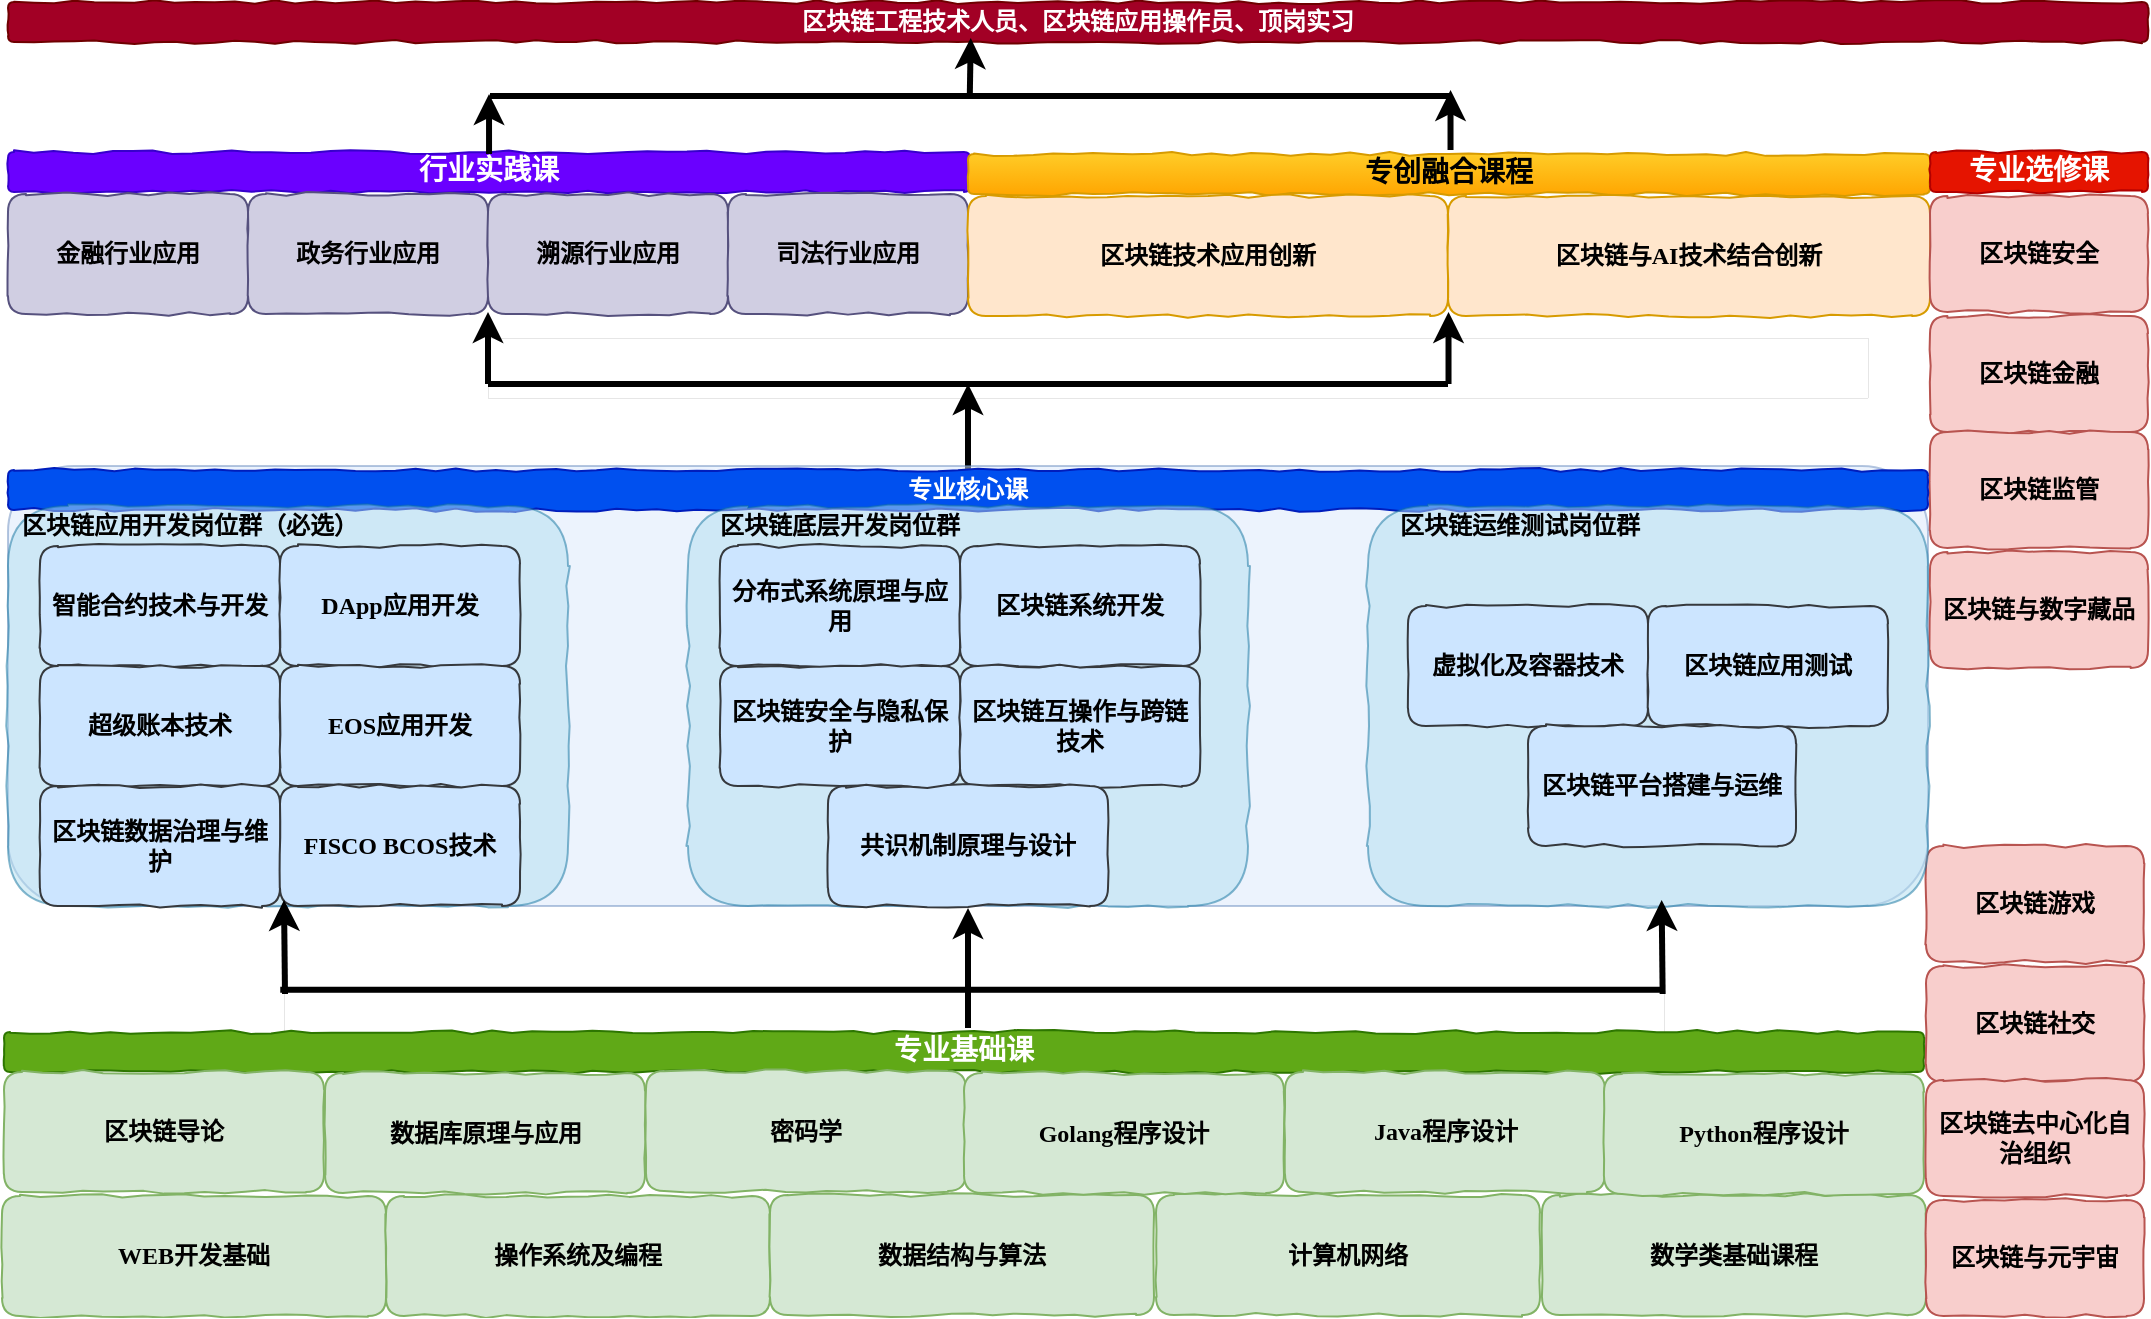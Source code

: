<mxfile version="22.1.11" type="github">
  <diagram name="第 1 页" id="vJFw21bzTjTVhdT_yDeT">
    <mxGraphModel dx="2514" dy="868" grid="1" gridSize="10" guides="1" tooltips="1" connect="1" arrows="1" fold="1" page="1" pageScale="1" pageWidth="827" pageHeight="1169" math="0" shadow="0">
      <root>
        <mxCell id="0" />
        <mxCell id="1" parent="0" />
        <mxCell id="W4N1N9zn9b0fGI2UVzIe-27" value="" style="group;dashed=1;dashPattern=8 8;strokeWidth=0;strokeColor=default;container=0;" parent="1" vertex="1" connectable="0">
          <mxGeometry x="-192" y="1275" width="690" height="30" as="geometry" />
        </mxCell>
        <mxCell id="W4N1N9zn9b0fGI2UVzIe-32" value="" style="group" parent="1" vertex="1" connectable="0">
          <mxGeometry x="-330" y="855" width="481" height="81" as="geometry" />
        </mxCell>
        <mxCell id="W4N1N9zn9b0fGI2UVzIe-33" value="&lt;font style=&quot;font-size: 14px;&quot;&gt;行业实践课&lt;br&gt;&lt;/font&gt;" style="rounded=1;whiteSpace=wrap;html=1;comic=1;fillColor=#6a00ff;strokeColor=#3700CC;fontColor=#ffffff;fontFamily=Comic Sans MS;fontStyle=1;container=0;" parent="W4N1N9zn9b0fGI2UVzIe-32" vertex="1">
          <mxGeometry width="481" height="20" as="geometry" />
        </mxCell>
        <mxCell id="W4N1N9zn9b0fGI2UVzIe-34" value="&lt;div&gt;金融行业应用&lt;/div&gt;" style="rounded=1;whiteSpace=wrap;html=1;comic=1;fontFamily=Comic Sans MS;fillColor=#d0cee2;strokeColor=#56517e;fontStyle=1;container=0;" parent="W4N1N9zn9b0fGI2UVzIe-32" vertex="1">
          <mxGeometry y="21" width="120" height="60" as="geometry" />
        </mxCell>
        <mxCell id="W4N1N9zn9b0fGI2UVzIe-35" value="政务行业应用" style="rounded=1;whiteSpace=wrap;html=1;comic=1;fontFamily=Comic Sans MS;fillColor=#d0cee2;strokeColor=#56517e;fontStyle=1;container=0;" parent="W4N1N9zn9b0fGI2UVzIe-32" vertex="1">
          <mxGeometry x="120" y="21" width="120" height="60" as="geometry" />
        </mxCell>
        <mxCell id="W4N1N9zn9b0fGI2UVzIe-36" value="溯源行业应用" style="rounded=1;whiteSpace=wrap;html=1;comic=1;fontFamily=Comic Sans MS;fillColor=#d0cee2;strokeColor=#56517e;fontStyle=1;container=0;" parent="W4N1N9zn9b0fGI2UVzIe-32" vertex="1">
          <mxGeometry x="240" y="21" width="120" height="60" as="geometry" />
        </mxCell>
        <mxCell id="W4N1N9zn9b0fGI2UVzIe-37" value="司法行业应用" style="rounded=1;whiteSpace=wrap;html=1;comic=1;fontFamily=Comic Sans MS;fillColor=#d0cee2;strokeColor=#56517e;fontStyle=1;container=0;" parent="W4N1N9zn9b0fGI2UVzIe-32" vertex="1">
          <mxGeometry x="360" y="21" width="120" height="60" as="geometry" />
        </mxCell>
        <mxCell id="W4N1N9zn9b0fGI2UVzIe-38" value="" style="group" parent="1" vertex="1" connectable="0">
          <mxGeometry x="150" y="856" width="481" height="81" as="geometry" />
        </mxCell>
        <mxCell id="W4N1N9zn9b0fGI2UVzIe-39" value="&lt;font style=&quot;font-size: 14px;&quot;&gt;专创融合课程&lt;br&gt;&lt;/font&gt;" style="rounded=1;whiteSpace=wrap;html=1;comic=1;fillColor=#ffcd28;strokeColor=#d79b00;fontFamily=Comic Sans MS;fontStyle=1;container=0;gradientColor=#ffa500;" parent="W4N1N9zn9b0fGI2UVzIe-38" vertex="1">
          <mxGeometry width="481" height="20" as="geometry" />
        </mxCell>
        <mxCell id="W4N1N9zn9b0fGI2UVzIe-40" value="&lt;div&gt;区块链技术应用创新&lt;/div&gt;" style="rounded=1;whiteSpace=wrap;html=1;comic=1;fontFamily=Comic Sans MS;fillColor=#ffe6cc;strokeColor=#d79b00;fontStyle=1;container=0;" parent="W4N1N9zn9b0fGI2UVzIe-38" vertex="1">
          <mxGeometry y="21" width="240" height="60" as="geometry" />
        </mxCell>
        <mxCell id="W4N1N9zn9b0fGI2UVzIe-41" value="&lt;div&gt;&lt;/div&gt;区块链与AI技术&lt;span style=&quot;background-color: initial;&quot;&gt;结合创新&lt;/span&gt;" style="rounded=1;whiteSpace=wrap;html=1;comic=1;fontFamily=Comic Sans MS;fillColor=#ffe6cc;strokeColor=#d79b00;fontStyle=1;container=0;" parent="W4N1N9zn9b0fGI2UVzIe-38" vertex="1">
          <mxGeometry x="240" y="21" width="241" height="60" as="geometry" />
        </mxCell>
        <mxCell id="W4N1N9zn9b0fGI2UVzIe-42" value="" style="group;dashed=1;dashPattern=8 8;strokeWidth=0;strokeColor=default;container=0;" parent="1" vertex="1" connectable="0">
          <mxGeometry x="-90" y="948" width="690" height="30" as="geometry" />
        </mxCell>
        <mxCell id="W4N1N9zn9b0fGI2UVzIe-44" value="&lt;font style=&quot;font-size: 14px;&quot;&gt;专业选修课&lt;br&gt;&lt;/font&gt;" style="rounded=1;whiteSpace=wrap;html=1;comic=1;fillColor=#e51400;strokeColor=#B20000;fontFamily=Comic Sans MS;fontStyle=1;container=0;fontColor=#ffffff;" parent="1" vertex="1">
          <mxGeometry x="631" y="855" width="109" height="20" as="geometry" />
        </mxCell>
        <mxCell id="W4N1N9zn9b0fGI2UVzIe-45" value="&lt;div&gt;区块链安全&lt;/div&gt;" style="rounded=1;whiteSpace=wrap;html=1;comic=1;fontFamily=Comic Sans MS;fillColor=#f8cecc;strokeColor=#b85450;fontStyle=1;container=0;" parent="1" vertex="1">
          <mxGeometry x="631" y="877" width="109" height="58" as="geometry" />
        </mxCell>
        <mxCell id="W4N1N9zn9b0fGI2UVzIe-49" value="区块链工程技术人员、区块链应用操作员、顶岗实习" style="rounded=1;whiteSpace=wrap;html=1;comic=1;fillColor=#a20025;strokeColor=#6F0000;fontFamily=Comic Sans MS;fontStyle=1;fontColor=#ffffff;" parent="1" vertex="1">
          <mxGeometry x="-330" y="780" width="1070" height="20" as="geometry" />
        </mxCell>
        <mxCell id="W4N1N9zn9b0fGI2UVzIe-55" value="" style="group" parent="1" vertex="1" connectable="0">
          <mxGeometry x="-89" y="780" width="480.26" height="60" as="geometry" />
        </mxCell>
        <mxCell id="W4N1N9zn9b0fGI2UVzIe-56" value="" style="endArrow=classic;html=1;rounded=0;strokeWidth=3;" parent="W4N1N9zn9b0fGI2UVzIe-55" edge="1">
          <mxGeometry width="50" height="50" relative="1" as="geometry">
            <mxPoint x="480.26" y="74" as="sourcePoint" />
            <mxPoint x="480.26" y="44" as="targetPoint" />
          </mxGeometry>
        </mxCell>
        <mxCell id="W4N1N9zn9b0fGI2UVzIe-57" value="" style="endArrow=none;html=1;rounded=0;strokeWidth=3;" parent="W4N1N9zn9b0fGI2UVzIe-55" edge="1">
          <mxGeometry width="50" height="50" relative="1" as="geometry">
            <mxPoint y="47" as="sourcePoint" />
            <mxPoint x="480" y="47" as="targetPoint" />
          </mxGeometry>
        </mxCell>
        <mxCell id="W4N1N9zn9b0fGI2UVzIe-58" value="" style="endArrow=classic;html=1;rounded=0;exitX=0.5;exitY=0;exitDx=0;exitDy=0;strokeWidth=3;" parent="1" edge="1">
          <mxGeometry width="50" height="50" relative="1" as="geometry">
            <mxPoint x="150.88" y="828" as="sourcePoint" />
            <mxPoint x="151.38" y="798" as="targetPoint" />
          </mxGeometry>
        </mxCell>
        <mxCell id="W4N1N9zn9b0fGI2UVzIe-59" value="" style="endArrow=classic;html=1;rounded=0;strokeWidth=3;" parent="1" edge="1">
          <mxGeometry width="50" height="50" relative="1" as="geometry">
            <mxPoint x="-89.48" y="856" as="sourcePoint" />
            <mxPoint x="-89.48" y="826" as="targetPoint" />
          </mxGeometry>
        </mxCell>
        <mxCell id="W4N1N9zn9b0fGI2UVzIe-89" value="" style="group" parent="1" vertex="1" connectable="0">
          <mxGeometry x="-333" y="1296" width="962" height="141" as="geometry" />
        </mxCell>
        <mxCell id="W4N1N9zn9b0fGI2UVzIe-2" value="" style="group" parent="W4N1N9zn9b0fGI2UVzIe-89" vertex="1" connectable="0">
          <mxGeometry x="1" width="960" height="80" as="geometry" />
        </mxCell>
        <mxCell id="W4N1N9zn9b0fGI2UVzIe-3" value="&lt;font style=&quot;font-size: 14px;&quot;&gt;专业基础课&lt;br&gt;&lt;/font&gt;" style="rounded=1;whiteSpace=wrap;html=1;comic=1;fillColor=#60a917;strokeColor=#2D7600;fontColor=#FFFFFF;fontFamily=Comic Sans MS;fontStyle=1" parent="W4N1N9zn9b0fGI2UVzIe-2" vertex="1">
          <mxGeometry y="-1" width="960" height="20" as="geometry" />
        </mxCell>
        <mxCell id="W4N1N9zn9b0fGI2UVzIe-61" value="WEB开发基础" style="rounded=1;whiteSpace=wrap;html=1;comic=1;fontFamily=Comic Sans MS;fillColor=#d5e8d4;strokeColor=#82b366;fontColor=#000000;fontStyle=1" parent="W4N1N9zn9b0fGI2UVzIe-89" vertex="1">
          <mxGeometry y="81" width="192" height="60" as="geometry" />
        </mxCell>
        <mxCell id="W4N1N9zn9b0fGI2UVzIe-62" value="操作系统及编程" style="rounded=1;whiteSpace=wrap;html=1;comic=1;fontFamily=Comic Sans MS;fillColor=#d5e8d4;strokeColor=#82b366;fontColor=#000000;fontStyle=1" parent="W4N1N9zn9b0fGI2UVzIe-89" vertex="1">
          <mxGeometry x="192" y="81" width="192" height="60" as="geometry" />
        </mxCell>
        <mxCell id="W4N1N9zn9b0fGI2UVzIe-63" value="数据结构与算法" style="rounded=1;whiteSpace=wrap;html=1;comic=1;fontFamily=Comic Sans MS;fillColor=#d5e8d4;strokeColor=#82b366;fontColor=#000000;fontStyle=1" parent="W4N1N9zn9b0fGI2UVzIe-89" vertex="1">
          <mxGeometry x="384" y="80.5" width="192" height="60" as="geometry" />
        </mxCell>
        <mxCell id="W4N1N9zn9b0fGI2UVzIe-64" value="计算机网络" style="rounded=1;whiteSpace=wrap;html=1;comic=1;fontFamily=Comic Sans MS;fillColor=#d5e8d4;strokeColor=#82b366;fontColor=#000000;fontStyle=1" parent="W4N1N9zn9b0fGI2UVzIe-89" vertex="1">
          <mxGeometry x="577" y="80.5" width="192" height="60" as="geometry" />
        </mxCell>
        <mxCell id="W4N1N9zn9b0fGI2UVzIe-65" value="数学类基础课程" style="rounded=1;whiteSpace=wrap;html=1;comic=1;fontFamily=Comic Sans MS;fillColor=#d5e8d4;strokeColor=#82b366;fontColor=#000000;fontStyle=1" parent="W4N1N9zn9b0fGI2UVzIe-89" vertex="1">
          <mxGeometry x="770" y="80.5" width="192" height="60" as="geometry" />
        </mxCell>
        <mxCell id="W4N1N9zn9b0fGI2UVzIe-69" value="区块链导论" style="rounded=1;whiteSpace=wrap;html=1;comic=1;fontFamily=Comic Sans MS;fillColor=#d5e8d4;strokeColor=#82b366;fontColor=#000000;fontStyle=1" parent="W4N1N9zn9b0fGI2UVzIe-89" vertex="1">
          <mxGeometry x="1" y="19" width="160" height="60" as="geometry" />
        </mxCell>
        <mxCell id="W4N1N9zn9b0fGI2UVzIe-70" value="数据库原理与应用" style="rounded=1;whiteSpace=wrap;html=1;comic=1;fontFamily=Comic Sans MS;fillColor=#d5e8d4;strokeColor=#82b366;fontColor=#000000;fontStyle=1" parent="W4N1N9zn9b0fGI2UVzIe-89" vertex="1">
          <mxGeometry x="161.5" y="19.5" width="160" height="60" as="geometry" />
        </mxCell>
        <mxCell id="W4N1N9zn9b0fGI2UVzIe-71" value="密码学" style="rounded=1;whiteSpace=wrap;html=1;comic=1;fontFamily=Comic Sans MS;fillColor=#d5e8d4;strokeColor=#82b366;fontColor=#000000;fontStyle=1" parent="W4N1N9zn9b0fGI2UVzIe-89" vertex="1">
          <mxGeometry x="322" y="18.5" width="160" height="60" as="geometry" />
        </mxCell>
        <mxCell id="W4N1N9zn9b0fGI2UVzIe-72" value="Golang程序设计" style="rounded=1;whiteSpace=wrap;html=1;comic=1;fontFamily=Comic Sans MS;fillColor=#d5e8d4;strokeColor=#82b366;fontColor=#000000;fontStyle=1" parent="W4N1N9zn9b0fGI2UVzIe-89" vertex="1">
          <mxGeometry x="481" y="19.5" width="160" height="60" as="geometry" />
        </mxCell>
        <mxCell id="W4N1N9zn9b0fGI2UVzIe-73" value="Java程序设计" style="rounded=1;whiteSpace=wrap;html=1;comic=1;fontFamily=Comic Sans MS;fillColor=#d5e8d4;strokeColor=#82b366;fontColor=#000000;fontStyle=1" parent="W4N1N9zn9b0fGI2UVzIe-89" vertex="1">
          <mxGeometry x="641.5" y="19" width="160" height="60" as="geometry" />
        </mxCell>
        <mxCell id="W4N1N9zn9b0fGI2UVzIe-74" value="Python程序设计" style="rounded=1;whiteSpace=wrap;html=1;comic=1;fontFamily=Comic Sans MS;fillColor=#d5e8d4;strokeColor=#82b366;fontColor=#000000;fontStyle=1" parent="W4N1N9zn9b0fGI2UVzIe-89" vertex="1">
          <mxGeometry x="801" y="20" width="160" height="60" as="geometry" />
        </mxCell>
        <mxCell id="W4N1N9zn9b0fGI2UVzIe-29" value="" style="endArrow=classic;html=1;rounded=0;strokeWidth=3;" parent="1" edge="1">
          <mxGeometry width="50" height="50" relative="1" as="geometry">
            <mxPoint x="150" y="1293" as="sourcePoint" />
            <mxPoint x="150" y="1233" as="targetPoint" />
          </mxGeometry>
        </mxCell>
        <mxCell id="W4N1N9zn9b0fGI2UVzIe-51" value="" style="endArrow=classic;html=1;rounded=0;strokeWidth=3;exitX=0.5;exitY=0;exitDx=0;exitDy=0;" parent="1" edge="1">
          <mxGeometry width="50" height="50" relative="1" as="geometry">
            <mxPoint x="150" y="1014" as="sourcePoint" />
            <mxPoint x="150" y="971" as="targetPoint" />
          </mxGeometry>
        </mxCell>
        <mxCell id="W4N1N9zn9b0fGI2UVzIe-52" value="" style="endArrow=classic;html=1;rounded=0;strokeWidth=3;" parent="1" edge="1">
          <mxGeometry width="50" height="50" relative="1" as="geometry">
            <mxPoint x="-90" y="971" as="sourcePoint" />
            <mxPoint x="-90" y="935" as="targetPoint" />
          </mxGeometry>
        </mxCell>
        <mxCell id="W4N1N9zn9b0fGI2UVzIe-53" value="" style="endArrow=classic;html=1;rounded=0;strokeWidth=3;" parent="1" edge="1">
          <mxGeometry width="50" height="50" relative="1" as="geometry">
            <mxPoint x="390.26" y="971" as="sourcePoint" />
            <mxPoint x="390.26" y="935" as="targetPoint" />
          </mxGeometry>
        </mxCell>
        <mxCell id="W4N1N9zn9b0fGI2UVzIe-54" value="" style="endArrow=none;html=1;rounded=0;strokeWidth=3;" parent="1" edge="1">
          <mxGeometry width="50" height="50" relative="1" as="geometry">
            <mxPoint x="-90" y="971" as="sourcePoint" />
            <mxPoint x="390" y="971" as="targetPoint" />
          </mxGeometry>
        </mxCell>
        <mxCell id="W4N1N9zn9b0fGI2UVzIe-137" value="&lt;div&gt;区块链金融&lt;/div&gt;" style="rounded=1;whiteSpace=wrap;html=1;comic=1;fontFamily=Comic Sans MS;fillColor=#f8cecc;strokeColor=#b85450;fontStyle=1;container=0;" parent="1" vertex="1">
          <mxGeometry x="631" y="937" width="109" height="58" as="geometry" />
        </mxCell>
        <mxCell id="W4N1N9zn9b0fGI2UVzIe-138" value="&lt;div&gt;区块链监管&lt;/div&gt;" style="rounded=1;whiteSpace=wrap;html=1;comic=1;fontFamily=Comic Sans MS;fillColor=#f8cecc;strokeColor=#b85450;fontStyle=1;container=0;" parent="1" vertex="1">
          <mxGeometry x="631" y="995" width="109" height="58" as="geometry" />
        </mxCell>
        <mxCell id="W4N1N9zn9b0fGI2UVzIe-139" value="&lt;div&gt;区块链与数字藏品&lt;/div&gt;" style="rounded=1;whiteSpace=wrap;html=1;comic=1;fontFamily=Comic Sans MS;fillColor=#f8cecc;strokeColor=#b85450;fontStyle=1;container=0;" parent="1" vertex="1">
          <mxGeometry x="631" y="1055" width="109" height="58" as="geometry" />
        </mxCell>
        <mxCell id="W4N1N9zn9b0fGI2UVzIe-140" value="&lt;div&gt;区块链游戏&lt;/div&gt;" style="rounded=1;whiteSpace=wrap;html=1;comic=1;fontFamily=Comic Sans MS;fillColor=#f8cecc;strokeColor=#b85450;fontStyle=1;container=0;" parent="1" vertex="1">
          <mxGeometry x="629" y="1202" width="109" height="58" as="geometry" />
        </mxCell>
        <mxCell id="W4N1N9zn9b0fGI2UVzIe-141" value="&lt;div&gt;区块链社交&lt;/div&gt;" style="rounded=1;whiteSpace=wrap;html=1;comic=1;fontFamily=Comic Sans MS;fillColor=#f8cecc;strokeColor=#b85450;fontStyle=1;container=0;" parent="1" vertex="1">
          <mxGeometry x="629" y="1262" width="109" height="58" as="geometry" />
        </mxCell>
        <mxCell id="W4N1N9zn9b0fGI2UVzIe-142" value="&lt;div&gt;区块链去中心化自治组织&lt;/div&gt;" style="rounded=1;whiteSpace=wrap;html=1;comic=1;fontFamily=Comic Sans MS;fillColor=#f8cecc;strokeColor=#b85450;fontStyle=1;container=0;" parent="1" vertex="1">
          <mxGeometry x="629" y="1319" width="109" height="58" as="geometry" />
        </mxCell>
        <mxCell id="W4N1N9zn9b0fGI2UVzIe-143" value="&lt;div&gt;区块链与元宇宙&lt;/div&gt;" style="rounded=1;whiteSpace=wrap;html=1;comic=1;fontFamily=Comic Sans MS;fillColor=#f8cecc;strokeColor=#b85450;fontStyle=1;container=0;" parent="1" vertex="1">
          <mxGeometry x="629" y="1379" width="109" height="58" as="geometry" />
        </mxCell>
        <mxCell id="atn7iwoYlmSWLf445jFX-1" value="" style="group;rounded=1;" vertex="1" connectable="0" parent="1">
          <mxGeometry x="-330" y="1012" width="960" height="220" as="geometry" />
        </mxCell>
        <mxCell id="atn7iwoYlmSWLf445jFX-2" value="" style="rounded=1;whiteSpace=wrap;html=1;opacity=50;fillColor=#dae8fc;strokeColor=#6c8ebf;glass=0;" vertex="1" parent="atn7iwoYlmSWLf445jFX-1">
          <mxGeometry width="960" height="220" as="geometry" />
        </mxCell>
        <mxCell id="atn7iwoYlmSWLf445jFX-3" value="专业核心课" style="rounded=1;whiteSpace=wrap;html=1;comic=1;fillColor=#0050ef;strokeColor=#001DBC;fontColor=#FFFFFF;fontFamily=Comic Sans MS;fontStyle=1" vertex="1" parent="atn7iwoYlmSWLf445jFX-1">
          <mxGeometry y="2" width="960" height="20" as="geometry" />
        </mxCell>
        <mxCell id="atn7iwoYlmSWLf445jFX-4" value="" style="rounded=1;whiteSpace=wrap;html=1;comic=1;fontFamily=Comic Sans MS;fillColor=#b1ddf0;strokeColor=#10739e;fontColor=#FFFFFF;fontStyle=1;opacity=50;" vertex="1" parent="atn7iwoYlmSWLf445jFX-1">
          <mxGeometry y="20" width="280" height="200" as="geometry" />
        </mxCell>
        <mxCell id="atn7iwoYlmSWLf445jFX-5" value="区块链应用开发岗位群（必选）" style="text;html=1;strokeColor=none;fillColor=none;align=center;verticalAlign=middle;whiteSpace=wrap;rounded=0;fontFamily=Comic Sans MS;fontColor=#000000;fontStyle=1" vertex="1" parent="atn7iwoYlmSWLf445jFX-1">
          <mxGeometry x="6" y="20" width="170" height="20" as="geometry" />
        </mxCell>
        <mxCell id="atn7iwoYlmSWLf445jFX-6" value="&lt;div&gt;智能合约技术与开发&lt;/div&gt;" style="rounded=1;whiteSpace=wrap;html=1;comic=1;fontFamily=Comic Sans MS;fillColor=#cce5ff;strokeColor=#36393d;fontStyle=1" vertex="1" parent="atn7iwoYlmSWLf445jFX-1">
          <mxGeometry x="16" y="40" width="120" height="60" as="geometry" />
        </mxCell>
        <mxCell id="atn7iwoYlmSWLf445jFX-7" value="&lt;div&gt;DApp应用开发&lt;/div&gt;" style="rounded=1;whiteSpace=wrap;html=1;comic=1;fontFamily=Comic Sans MS;fillColor=#cce5ff;strokeColor=#36393d;fontStyle=1" vertex="1" parent="atn7iwoYlmSWLf445jFX-1">
          <mxGeometry x="136" y="40" width="120" height="60" as="geometry" />
        </mxCell>
        <mxCell id="atn7iwoYlmSWLf445jFX-8" value="&lt;div&gt;超级账本技术&lt;/div&gt;" style="rounded=1;whiteSpace=wrap;html=1;comic=1;fontFamily=Comic Sans MS;fillColor=#cce5ff;strokeColor=#36393d;fontStyle=1" vertex="1" parent="atn7iwoYlmSWLf445jFX-1">
          <mxGeometry x="16" y="100" width="120" height="60" as="geometry" />
        </mxCell>
        <mxCell id="atn7iwoYlmSWLf445jFX-9" value="&lt;div&gt;EOS应用开发&lt;/div&gt;" style="rounded=1;whiteSpace=wrap;html=1;comic=1;fontFamily=Comic Sans MS;fillColor=#cce5ff;strokeColor=#36393d;fontStyle=1" vertex="1" parent="atn7iwoYlmSWLf445jFX-1">
          <mxGeometry x="136" y="100" width="120" height="60" as="geometry" />
        </mxCell>
        <mxCell id="atn7iwoYlmSWLf445jFX-10" value="" style="rounded=1;whiteSpace=wrap;html=1;comic=1;fontFamily=Comic Sans MS;fillColor=#b1ddf0;strokeColor=#10739e;fontColor=#FFFFFF;fontStyle=1;opacity=50;" vertex="1" parent="atn7iwoYlmSWLf445jFX-1">
          <mxGeometry x="340" y="20" width="280" height="200" as="geometry" />
        </mxCell>
        <mxCell id="atn7iwoYlmSWLf445jFX-11" value="区块链底层开发岗位群" style="text;html=1;strokeColor=none;fillColor=none;align=center;verticalAlign=middle;whiteSpace=wrap;rounded=0;fontFamily=Comic Sans MS;fontColor=#000000;fontStyle=1" vertex="1" parent="atn7iwoYlmSWLf445jFX-1">
          <mxGeometry x="346" y="20" width="140" height="20" as="geometry" />
        </mxCell>
        <mxCell id="atn7iwoYlmSWLf445jFX-12" value="&lt;div&gt;区块链安全与隐私保护&lt;/div&gt;" style="rounded=1;whiteSpace=wrap;html=1;comic=1;fontFamily=Comic Sans MS;fillColor=#cce5ff;strokeColor=#36393d;fontStyle=1" vertex="1" parent="atn7iwoYlmSWLf445jFX-1">
          <mxGeometry x="356" y="100" width="120" height="60" as="geometry" />
        </mxCell>
        <mxCell id="atn7iwoYlmSWLf445jFX-13" value="&lt;div&gt;区块链互操作与跨链技术&lt;/div&gt;" style="rounded=1;whiteSpace=wrap;html=1;comic=1;fontFamily=Comic Sans MS;fillColor=#cce5ff;strokeColor=#36393d;fontStyle=1" vertex="1" parent="atn7iwoYlmSWLf445jFX-1">
          <mxGeometry x="476" y="100" width="120" height="60" as="geometry" />
        </mxCell>
        <mxCell id="atn7iwoYlmSWLf445jFX-14" value="" style="rounded=1;whiteSpace=wrap;html=1;comic=1;fontFamily=Comic Sans MS;fillColor=#b1ddf0;strokeColor=#10739e;fontColor=#FFFFFF;fontStyle=1;opacity=50;" vertex="1" parent="atn7iwoYlmSWLf445jFX-1">
          <mxGeometry x="680" y="20" width="280" height="200" as="geometry" />
        </mxCell>
        <mxCell id="atn7iwoYlmSWLf445jFX-15" value="区块链运维测试岗位群" style="text;html=1;strokeColor=none;fillColor=none;align=center;verticalAlign=middle;whiteSpace=wrap;rounded=0;fontFamily=Comic Sans MS;fontColor=#000000;fontStyle=1" vertex="1" parent="atn7iwoYlmSWLf445jFX-1">
          <mxGeometry x="686" y="20" width="140" height="20" as="geometry" />
        </mxCell>
        <mxCell id="atn7iwoYlmSWLf445jFX-16" value="&lt;div&gt;虚拟化及容器技术&lt;/div&gt;" style="rounded=1;whiteSpace=wrap;html=1;comic=1;fontFamily=Comic Sans MS;fillColor=#cce5ff;strokeColor=#36393d;fontStyle=1" vertex="1" parent="atn7iwoYlmSWLf445jFX-1">
          <mxGeometry x="700" y="70" width="120" height="60" as="geometry" />
        </mxCell>
        <mxCell id="atn7iwoYlmSWLf445jFX-17" value="&lt;div&gt;区块链应用测试&lt;/div&gt;" style="rounded=1;whiteSpace=wrap;html=1;comic=1;fontFamily=Comic Sans MS;fillColor=#cce5ff;strokeColor=#36393d;fontStyle=1" vertex="1" parent="atn7iwoYlmSWLf445jFX-1">
          <mxGeometry x="820" y="70" width="120" height="60" as="geometry" />
        </mxCell>
        <mxCell id="atn7iwoYlmSWLf445jFX-18" value="&lt;div&gt;区块链平台搭建与运维&lt;/div&gt;" style="rounded=1;whiteSpace=wrap;html=1;comic=1;fontFamily=Comic Sans MS;fillColor=#cce5ff;strokeColor=#36393d;fontStyle=1" vertex="1" parent="atn7iwoYlmSWLf445jFX-1">
          <mxGeometry x="760" y="130" width="134" height="60" as="geometry" />
        </mxCell>
        <mxCell id="atn7iwoYlmSWLf445jFX-19" value="&lt;div&gt;分布式系统原理与应用&lt;/div&gt;" style="rounded=1;whiteSpace=wrap;html=1;comic=1;fontFamily=Comic Sans MS;fillColor=#cce5ff;strokeColor=#36393d;fontStyle=1" vertex="1" parent="atn7iwoYlmSWLf445jFX-1">
          <mxGeometry x="356" y="40" width="120" height="60" as="geometry" />
        </mxCell>
        <mxCell id="atn7iwoYlmSWLf445jFX-20" value="&lt;div&gt;区块链系统开发&lt;/div&gt;" style="rounded=1;whiteSpace=wrap;html=1;comic=1;fontFamily=Comic Sans MS;fillColor=#cce5ff;strokeColor=#36393d;fontStyle=1" vertex="1" parent="atn7iwoYlmSWLf445jFX-1">
          <mxGeometry x="476" y="40" width="120" height="60" as="geometry" />
        </mxCell>
        <mxCell id="atn7iwoYlmSWLf445jFX-21" value="&lt;div&gt;共识机制原理与设计&lt;/div&gt;" style="rounded=1;whiteSpace=wrap;html=1;comic=1;fontFamily=Comic Sans MS;fillColor=#cce5ff;strokeColor=#36393d;fontStyle=1" vertex="1" parent="atn7iwoYlmSWLf445jFX-1">
          <mxGeometry x="410" y="160" width="140" height="60" as="geometry" />
        </mxCell>
        <mxCell id="atn7iwoYlmSWLf445jFX-22" value="&lt;div&gt;区块链数据治理与维护&lt;/div&gt;" style="rounded=1;whiteSpace=wrap;html=1;comic=1;fontFamily=Comic Sans MS;fillColor=#cce5ff;strokeColor=#36393d;fontStyle=1" vertex="1" parent="atn7iwoYlmSWLf445jFX-1">
          <mxGeometry x="16" y="160" width="120" height="60" as="geometry" />
        </mxCell>
        <mxCell id="atn7iwoYlmSWLf445jFX-23" value="&lt;div&gt;FISCO BCOS技术&lt;/div&gt;" style="rounded=1;whiteSpace=wrap;html=1;comic=1;fontFamily=Comic Sans MS;fillColor=#cce5ff;strokeColor=#36393d;fontStyle=1" vertex="1" parent="atn7iwoYlmSWLf445jFX-1">
          <mxGeometry x="136" y="160" width="120" height="60" as="geometry" />
        </mxCell>
        <mxCell id="atn7iwoYlmSWLf445jFX-27" value="" style="endArrow=none;html=1;rounded=0;strokeWidth=3;" edge="1" parent="1">
          <mxGeometry width="50" height="50" relative="1" as="geometry">
            <mxPoint x="-193.87" y="1273.82" as="sourcePoint" />
            <mxPoint x="496.13" y="1273.82" as="targetPoint" />
          </mxGeometry>
        </mxCell>
        <mxCell id="atn7iwoYlmSWLf445jFX-28" value="" style="endArrow=classic;html=1;rounded=0;exitX=0.5;exitY=0;exitDx=0;exitDy=0;strokeWidth=3;" edge="1" parent="1">
          <mxGeometry width="50" height="50" relative="1" as="geometry">
            <mxPoint x="-191.5" y="1276" as="sourcePoint" />
            <mxPoint x="-192" y="1229" as="targetPoint" />
          </mxGeometry>
        </mxCell>
        <mxCell id="atn7iwoYlmSWLf445jFX-29" value="" style="endArrow=classic;html=1;rounded=0;exitX=0.5;exitY=0;exitDx=0;exitDy=0;strokeWidth=3;" edge="1" parent="1">
          <mxGeometry width="50" height="50" relative="1" as="geometry">
            <mxPoint x="497.32" y="1276" as="sourcePoint" />
            <mxPoint x="496.82" y="1229" as="targetPoint" />
          </mxGeometry>
        </mxCell>
      </root>
    </mxGraphModel>
  </diagram>
</mxfile>
